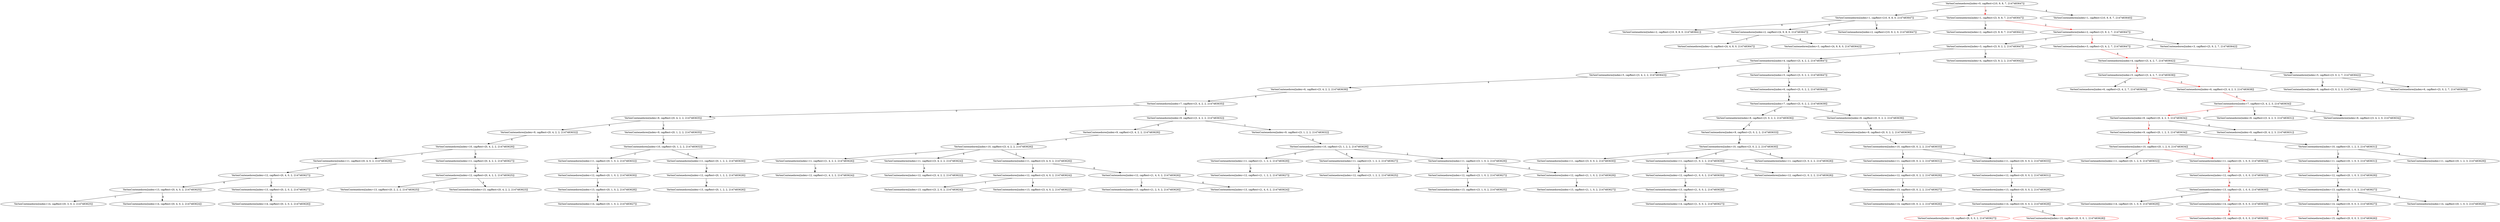strict digraph G {
  1 [ label="VertexContenedores[index=12, capRest=[1, 0, 0, 2, 2147483630]]" ];
  2 [ color="red" label="VertexContenedores[index=15, capRest=[0, 0, 0, 3, 2147483626]]" ];
  3 [ label="VertexContenedores[index=12, capRest=[0, 1, 0, 3, 2147483629]]" ];
  4 [ label="VertexContenedores[index=13, capRest=[0, 1, 0, 2, 2147483628]]" ];
  5 [ label="VertexContenedores[index=12, capRest=[0, 4, 0, 2, 2147483627]]" ];
  6 [ label="VertexContenedores[index=8, capRest=[3, 0, 2, 2, 2147483636]]" ];
  7 [ label="VertexContenedores[index=5, capRest=[3, 4, 2, 2, 2147483643]]" ];
  8 [ label="VertexContenedores[index=11, capRest=[0, 0, 2, 2, 2147483631]]" ];
  9 [ label="VertexContenedores[index=10, capRest=[0, 1, 2, 0, 2147483634]]" ];
  10 [ label="VertexContenedores[index=13, capRest=[1, 0, 0, 2, 2147483628]]" ];
  11 [ label="VertexContenedores[index=14, capRest=[0, 3, 0, 2, 2147483625]]" ];
  12 [ label="VertexContenedores[index=14, capRest=[0, 1, 0, 0, 2147483629]]" ];
  13 [ label="VertexContenedores[index=11, capRest=[0, 1, 0, 3, 2147483631]]" ];
  14 [ label="VertexContenedores[index=12, capRest=[0, 1, 0, 2, 2147483630]]" ];
  15 [ label="VertexContenedores[index=13, capRest=[0, 2, 2, 2, 2147483625]]" ];
  16 [ label="VertexContenedores[index=11, capRest=[0, 4, 0, 2, 2147483629]]" ];
  17 [ color="red" label="VertexContenedores[index=15, capRest=[0, 0, 0, 2, 2147483627]]" ];
  18 [ label="VertexContenedores[index=14, capRest=[0, 0, 0, 3, 2147483627]]" ];
  19 [ label="VertexContenedores[index=10, capRest=[0, 0, 2, 2, 2147483633]]" ];
  20 [ label="VertexContenedores[index=11, capRest=[0, 1, 0, 2, 2147483632]]" ];
  21 [ label="VertexContenedores[index=9, capRest=[3, 0, 2, 2, 2147483633]]" ];
  22 [ label="VertexContenedores[index=4, capRest=[3, 4, 2, 2, 2147483647]]" ];
  23 [ label="VertexContenedores[index=14, capRest=[1, 0, 0, 2, 2147483627]]" ];
  24 [ label="VertexContenedores[index=12, capRest=[3, 1, 2, 2, 2147483625]]" ];
  25 [ label="VertexContenedores[index=11, capRest=[1, 1, 2, 2, 2147483629]]" ];
  26 [ label="VertexContenedores[index=14, capRest=[0, 1, 0, 3, 2147483626]]" ];
  27 [ label="VertexContenedores[index=14, capRest=[0, 4, 0, 2, 2147483624]]" ];
  28 [ label="VertexContenedores[index=6, capRest=[3, 4, 2, 7, 2147483634]]" ];
  29 [ label="VertexContenedores[index=6, capRest=[3, 0, 2, 2, 2147483643]]" ];
  30 [ label="VertexContenedores[index=10, capRest=[0, 4, 2, 2, 2147483629]]" ];
  31 [ label="VertexContenedores[index=4, capRest=[3, 9, 2, 2, 2147483642]]" ];
  32 [ label="VertexContenedores[index=14, capRest=[0, 0, 2, 2, 2147483626]]" ];
  33 [ label="VertexContenedores[index=10, capRest=[0, 1, 2, 2, 2147483632]]" ];
  34 [ label="VertexContenedores[index=8, capRest=[0, 4, 2, 3, 2147483634]]" ];
  35 [ label="VertexContenedores[index=9, capRest=[0, 1, 2, 3, 2147483634]]" ];
  36 [ label="VertexContenedores[index=9, capRest=[0, 4, 2, 2, 2147483632]]" ];
  37 [ label="VertexContenedores[index=12, capRest=[3, 4, 2, 2, 2147483622]]" ];
  38 [ label="VertexContenedores[index=13, capRest=[1, 2, 0, 2, 2147483626]]" ];
  39 [ label="VertexContenedores[index=12, capRest=[1, 1, 2, 2, 2147483627]]" ];
  40 [ label="VertexContenedores[index=11, capRest=[3, 1, 2, 2, 2147483627]]" ];
  41 [ label="VertexContenedores[index=11, capRest=[1, 4, 2, 2, 2147483626]]" ];
  42 [ label="VertexContenedores[index=1, capRest=[10, 9, 8, 0, 2147483647]]" ];
  43 [ label="VertexContenedores[index=13, capRest=[0, 4, 0, 2, 2147483625]]" ];
  44 [ label="VertexContenedores[index=13, capRest=[0, 0, 2, 2, 2147483627]]" ];
  45 [ label="VertexContenedores[index=5, capRest=[3, 4, 2, 7, 2147483638]]" ];
  46 [ label="VertexContenedores[index=6, capRest=[3, 0, 2, 3, 2147483642]]" ];
  47 [ label="VertexContenedores[index=3, capRest=[4, 4, 8, 0, 2147483647]]" ];
  48 [ label="VertexContenedores[index=14, capRest=[0, 1, 0, 2, 2147483627]]" ];
  49 [ label="VertexContenedores[index=13, capRest=[0, 1, 0, 3, 2147483627]]" ];
  50 [ label="VertexContenedores[index=7, capRest=[3, 0, 2, 2, 2147483639]]" ];
  51 [ label="VertexContenedores[index=8, capRest=[0, 4, 2, 2, 2147483635]]" ];
  52 [ label="VertexContenedores[index=11, capRest=[0, 1, 2, 0, 2147483632]]" ];
  53 [ label="VertexContenedores[index=2, capRest=[3, 9, 8, 7, 2147483641]]" ];
  54 [ label="VertexContenedores[index=12, capRest=[0, 0, 2, 2, 2147483629]]" ];
  55 [ label="VertexContenedores[index=3, capRest=[3, 9, 2, 2, 2147483647]]" ];
  56 [ label="VertexContenedores[index=13, capRest=[3, 2, 0, 2, 2147483624]]" ];
  57 [ label="VertexContenedores[index=2, capRest=[10, 9, 8, 0, 2147483641]]" ];
  58 [ label="VertexContenedores[index=11, capRest=[3, 4, 2, 2, 2147483624]]" ];
  59 [ label="VertexContenedores[index=12, capRest=[1, 4, 2, 2, 2147483624]]" ];
  60 [ label="VertexContenedores[index=11, capRest=[3, 0, 0, 2, 2147483630]]" ];
  61 [ label="VertexContenedores[index=9, capRest=[0, 1, 2, 2, 2147483635]]" ];
  62 [ label="VertexContenedores[index=14, capRest=[0, 2, 0, 2, 2147483626]]" ];
  63 [ label="VertexContenedores[index=9, capRest=[3, 4, 2, 2, 2147483629]]" ];
  64 [ label="VertexContenedores[index=12, capRest=[1, 0, 2, 2, 2147483628]]" ];
  65 [ label="VertexContenedores[index=8, capRest=[3, 4, 2, 3, 2147483631]]" ];
  66 [ label="VertexContenedores[index=14, capRest=[0, 0, 0, 0, 2147483630]]" ];
  67 [ label="VertexContenedores[index=12, capRest=[0, 4, 2, 2, 2147483625]]" ];
  68 [ label="VertexContenedores[index=13, capRest=[0, 1, 2, 2, 2147483626]]" ];
  69 [ label="VertexContenedores[index=4, capRest=[3, 4, 2, 7, 2147483642]]" ];
  70 [ label="VertexContenedores[index=13, capRest=[1, 4, 0, 2, 2147483624]]" ];
  71 [ label="VertexContenedores[index=11, capRest=[0, 0, 0, 2, 2147483633]]" ];
  72 [ label="VertexContenedores[index=9, capRest=[3, 1, 2, 2, 2147483632]]" ];
  73 [ label="VertexContenedores[index=1, capRest=[3, 9, 8, 7, 2147483647]]" ];
  74 [ label="VertexContenedores[index=10, capRest=[3, 4, 2, 2, 2147483626]]" ];
  75 [ label="VertexContenedores[index=5, capRest=[3, 0, 2, 2, 2147483647]]" ];
  76 [ label="VertexContenedores[index=0, capRest=[10, 9, 8, 7, 2147483647]]" ];
  77 [ label="VertexContenedores[index=8, capRest=[3, 4, 2, 2, 2147483632]]" ];
  78 [ label="VertexContenedores[index=3, capRest=[4, 9, 8, 0, 2147483642]]" ];
  79 [ label="VertexContenedores[index=7, capRest=[3, 4, 2, 3, 2147483634]]" ];
  80 [ label="VertexContenedores[index=11, capRest=[0, 1, 2, 3, 2147483629]]" ];
  81 [ label="VertexContenedores[index=12, capRest=[0, 1, 2, 2, 2147483628]]" ];
  82 [ label="VertexContenedores[index=13, capRest=[0, 2, 0, 2, 2147483627]]" ];
  83 [ label="VertexContenedores[index=11, capRest=[0, 4, 2, 2, 2147483627]]" ];
  84 [ label="VertexContenedores[index=11, capRest=[0, 1, 2, 2, 2147483630]]" ];
  85 [ label="VertexContenedores[index=3, capRest=[3, 4, 2, 7, 2147483647]]" ];
  86 [ label="VertexContenedores[index=13, capRest=[3, 4, 0, 2, 2147483622]]" ];
  87 [ label="VertexContenedores[index=9, capRest=[0, 4, 2, 3, 2147483631]]" ];
  88 [ label="VertexContenedores[index=10, capRest=[0, 1, 2, 3, 2147483631]]" ];
  89 [ label="VertexContenedores[index=10, capRest=[3, 1, 2, 2, 2147483629]]" ];
  90 [ label="VertexContenedores[index=1, capRest=[10, 9, 8, 7, 2147483640]]" ];
  91 [ label="VertexContenedores[index=12, capRest=[3, 1, 0, 2, 2147483627]]" ];
  92 [ label="VertexContenedores[index=3, capRest=[3, 9, 2, 7, 2147483642]]" ];
  93 [ label="VertexContenedores[index=7, capRest=[3, 4, 2, 2, 2147483635]]" ];
  94 [ label="VertexContenedores[index=13, capRest=[0, 1, 0, 0, 2147483630]]" ];
  95 [ label="VertexContenedores[index=5, capRest=[3, 0, 2, 7, 2147483642]]" ];
  96 [ label="VertexContenedores[index=6, capRest=[3, 4, 2, 3, 2147483638]]" ];
  97 [ label="VertexContenedores[index=2, capRest=[4, 9, 8, 0, 2147483647]]" ];
  98 [ label="VertexContenedores[index=14, capRest=[0, 0, 0, 2, 2147483628]]" ];
  99 [ color="red" label="VertexContenedores[index=15, capRest=[0, 0, 0, 1, 2147483628]]" ];
  100 [ label="VertexContenedores[index=12, capRest=[0, 1, 0, 0, 2147483632]]" ];
  101 [ label="VertexContenedores[index=12, capRest=[3, 4, 0, 2, 2147483624]]" ];
  102 [ label="VertexContenedores[index=10, capRest=[3, 0, 2, 2, 2147483630]]" ];
  103 [ label="VertexContenedores[index=12, capRest=[1, 1, 0, 2, 2147483629]]" ];
  104 [ label="VertexContenedores[index=9, capRest=[0, 0, 2, 2, 2147483636]]" ];
  105 [ label="VertexContenedores[index=11, capRest=[3, 1, 0, 2, 2147483629]]" ];
  106 [ label="VertexContenedores[index=11, capRest=[1, 0, 2, 2, 2147483630]]" ];
  107 [ label="VertexContenedores[index=13, capRest=[0, 4, 2, 2, 2147483623]]" ];
  108 [ label="VertexContenedores[index=13, capRest=[3, 1, 0, 2, 2147483625]]" ];
  109 [ label="VertexContenedores[index=13, capRest=[0, 0, 0, 2, 2147483629]]" ];
  110 [ color="red" label="VertexContenedores[index=15, capRest=[0, 0, 0, 0, 2147483629]]" ];
  111 [ label="VertexContenedores[index=8, capRest=[3, 4, 2, 0, 2147483634]]" ];
  112 [ label="VertexContenedores[index=6, capRest=[3, 4, 2, 2, 2147483639]]" ];
  113 [ label="VertexContenedores[index=11, capRest=[0, 1, 0, 0, 2147483634]]" ];
  114 [ label="VertexContenedores[index=2, capRest=[3, 9, 2, 7, 2147483647]]" ];
  115 [ label="VertexContenedores[index=6, capRest=[3, 0, 2, 7, 2147483638]]" ];
  116 [ label="VertexContenedores[index=12, capRest=[0, 0, 0, 2, 2147483631]]" ];
  117 [ label="VertexContenedores[index=13, capRest=[1, 1, 0, 2, 2147483627]]" ];
  118 [ label="VertexContenedores[index=2, capRest=[10, 9, 2, 0, 2147483647]]" ];
  119 [ label="VertexContenedores[index=8, capRest=[0, 0, 2, 2, 2147483639]]" ];
  120 [ label="VertexContenedores[index=11, capRest=[3, 4, 0, 2, 2147483626]]" ];
  121 [ label="VertexContenedores[index=12, capRest=[1, 4, 0, 2, 2147483626]]" ];
  122 [ label="VertexContenedores[index=11, capRest=[3, 0, 2, 2, 2147483628]]" ];
  106 -> 1 [ label="2" ];
  18 -> 2 [ label="4" ];
  13 -> 3 [ label="4" ];
  14 -> 4 [ label="4" ];
  16 -> 5 [ label="4" ];
  50 -> 6 [ label="4" ];
  22 -> 7 [ label="4" ];
  19 -> 8 [ label="4" ];
  35 -> 9 [ color="red" label="3" ];
  1 -> 10 [ label="4" ];
  43 -> 11 [ label="1" ];
  94 -> 12 [ label="4" ];
  88 -> 13 [ label="2" ];
  20 -> 14 [ label="4" ];
  67 -> 15 [ label="1" ];
  30 -> 16 [ label="2" ];
  98 -> 17 [ label="4" ];
  49 -> 18 [ label="1" ];
  104 -> 19 [ label="4" ];
  33 -> 20 [ label="2" ];
  6 -> 21 [ label="4" ];
  55 -> 22 [ label="1" ];
  10 -> 23 [ label="4" ];
  40 -> 24 [ label="4" ];
  89 -> 25 [ label="0" ];
  49 -> 26 [ label="4" ];
  43 -> 27 [ label="4" ];
  45 -> 28 [ label="4" ];
  75 -> 29 [ label="4" ];
  36 -> 30 [ label="4" ];
  55 -> 31 [ label="4" ];
  44 -> 32 [ label="4" ];
  61 -> 33 [ label="4" ];
  79 -> 34 [ color="red" label="0" ];
  34 -> 35 [ color="red" label="1" ];
  51 -> 36 [ label="4" ];
  58 -> 37 [ label="4" ];
  121 -> 38 [ label="1" ];
  25 -> 39 [ label="4" ];
  89 -> 40 [ label="4" ];
  74 -> 41 [ label="0" ];
  76 -> 42 [ label="3" ];
  5 -> 43 [ label="4" ];
  54 -> 44 [ label="4" ];
  69 -> 45 [ color="red" label="4" ];
  95 -> 46 [ label="3" ];
  97 -> 47 [ label="1" ];
  4 -> 48 [ label="4" ];
  3 -> 49 [ label="4" ];
  29 -> 50 [ label="4" ];
  93 -> 51 [ label="0" ];
  9 -> 52 [ label="4" ];
  73 -> 53 [ label="4" ];
  8 -> 54 [ label="4" ];
  114 -> 55 [ label="3" ];
  101 -> 56 [ label="1" ];
  42 -> 57 [ label="4" ];
  74 -> 58 [ label="4" ];
  41 -> 59 [ label="4" ];
  102 -> 60 [ label="2" ];
  51 -> 61 [ label="1" ];
  82 -> 62 [ label="4" ];
  77 -> 63 [ label="4" ];
  106 -> 64 [ label="4" ];
  79 -> 65 [ label="4" ];
  94 -> 66 [ color="red" label="1" ];
  83 -> 67 [ label="4" ];
  81 -> 68 [ label="4" ];
  85 -> 69 [ color="red" label="4" ];
  121 -> 70 [ label="4" ];
  19 -> 71 [ label="2" ];
  77 -> 72 [ label="1" ];
  76 -> 73 [ color="red" label="0" ];
  63 -> 74 [ label="4" ];
  22 -> 75 [ label="1" ];
  93 -> 77 [ label="4" ];
  97 -> 78 [ label="4" ];
  96 -> 79 [ color="red" label="4" ];
  88 -> 80 [ label="4" ];
  84 -> 81 [ label="4" ];
  5 -> 82 [ label="1" ];
  30 -> 83 [ label="4" ];
  33 -> 84 [ label="4" ];
  114 -> 85 [ color="red" label="1" ];
  101 -> 86 [ label="4" ];
  34 -> 87 [ label="4" ];
  35 -> 88 [ label="4" ];
  72 -> 89 [ label="4" ];
  76 -> 90 [ label="4" ];
  105 -> 91 [ label="4" ];
  114 -> 92 [ label="4" ];
  112 -> 93 [ label="4" ];
  100 -> 94 [ color="red" label="4" ];
  69 -> 95 [ label="1" ];
  45 -> 96 [ color="red" label="3" ];
  42 -> 97 [ label="0" ];
  109 -> 98 [ label="4" ];
  98 -> 99 [ label="3" ];
  113 -> 100 [ color="red" label="4" ];
  120 -> 101 [ label="4" ];
  21 -> 102 [ label="4" ];
  105 -> 103 [ label="0" ];
  119 -> 104 [ label="4" ];
  89 -> 105 [ label="2" ];
  102 -> 106 [ label="0" ];
  67 -> 107 [ label="4" ];
  91 -> 108 [ label="4" ];
  116 -> 109 [ label="4" ];
  66 -> 110 [ color="red" label="4" ];
  79 -> 111 [ label="3" ];
  7 -> 112 [ label="4" ];
  9 -> 113 [ color="red" label="2" ];
  73 -> 114 [ color="red" label="2" ];
  95 -> 115 [ label="4" ];
  71 -> 116 [ label="4" ];
  103 -> 117 [ label="4" ];
  42 -> 118 [ label="2" ];
  50 -> 119 [ label="0" ];
  74 -> 120 [ label="2" ];
  120 -> 121 [ label="0" ];
  102 -> 122 [ label="4" ];
}
